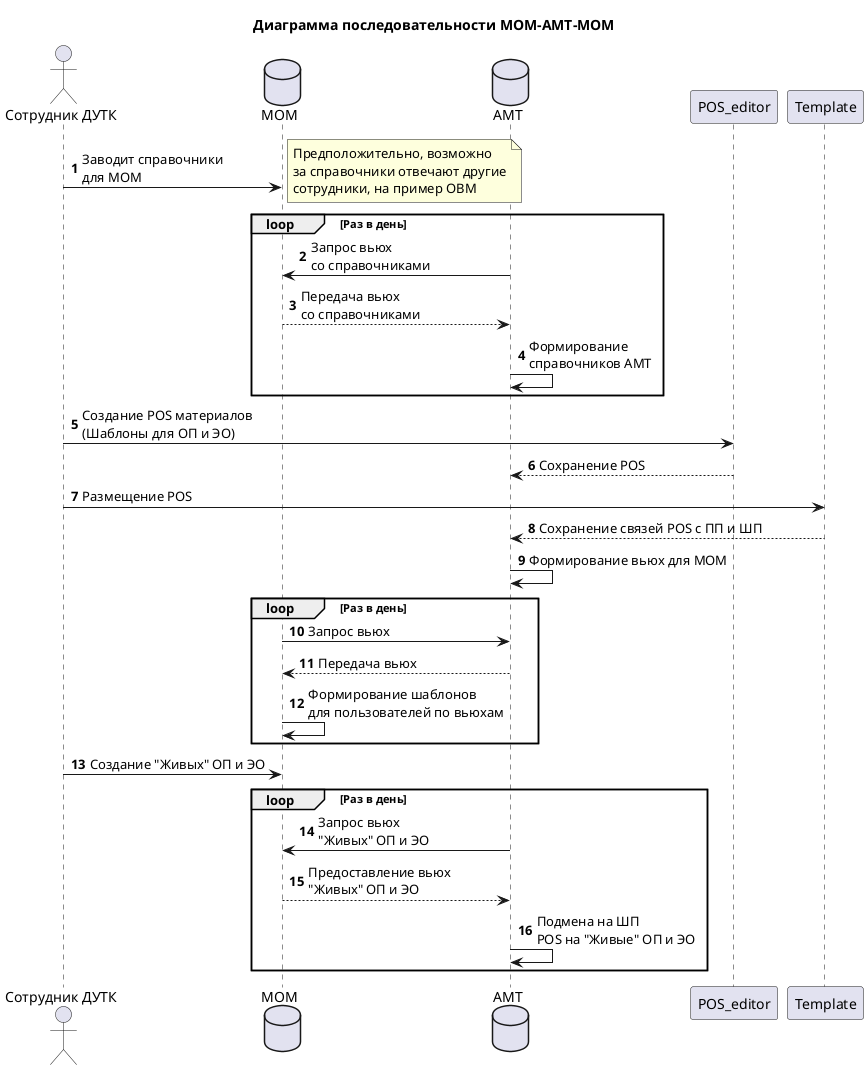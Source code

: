 @startuml
'https://plantuml.com/sequence-diagram
title "Диаграмма последовательности МОМ-АМТ-МОМ"
autonumber

actor "Сотрудник ДУТК" as catman
database MOM
database AMT


catman -> MOM: Заводит справочники\nдля МОМ
note right
  Предположительно, возможно
  за справочники отвечают другие
  сотрудники, на пример ОВМ
end note
loop Раз в день
    AMT -> MOM: Запрос вьюх\nсо справочниками
    MOM --> AMT:  Передача вьюх\nсо справочниками
    AMT -> AMT: Формирование\nсправочников АМТ
end loop
catman -> POS_editor: Создание POS материалов\n(Шаблоны для ОП и ЭО)
AMT <-- POS_editor: Сохранение POS
catman -> Template: Размещение POS
AMT <-- Template: Сохранение связей POS с ПП и ШП
AMT -> AMT: Формирование вьюх для МОМ
loop Раз в день
    MOM -> AMT: Запрос вьюх
    AMT --> MOM: Передача вьюх
    MOM -> MOM: Формирование шаблонов\nдля пользователей по вьюхам
end loop
catman -> MOM: Создание "Живых" ОП и ЭО
loop Раз в день
    AMT -> MOM: Запрос вьюх\n"Живых" ОП и ЭО
    MOM --> AMT: Предоставление вьюх\n"Живых" ОП и ЭО
    AMT -> AMT: Подмена на ШП\nPOS на "Живые" ОП и ЭО
end loop

@enduml